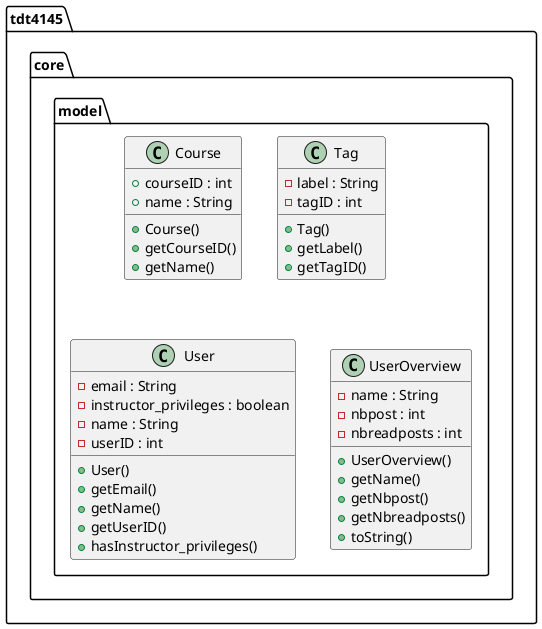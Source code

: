 @startuml
  namespace tdt4145.core.model {
    class tdt4145.core.model.Course {
        + courseID : int
        + name : String
        + Course()
        + getCourseID()
        + getName()
    }
  }
  

  namespace tdt4145.core.model {
    class tdt4145.core.model.Tag {
        - label : String
        - tagID : int
        + Tag()
        + getLabel()
        + getTagID()
    }
  }
  

  namespace tdt4145.core.model {
    class tdt4145.core.model.User {
        - email : String
        - instructor_privileges : boolean
        - name : String
        - userID : int
        + User()
        + getEmail()
        + getName()
        + getUserID()
        + hasInstructor_privileges()
    }
  }
  

  namespace tdt4145.core.model {
    class tdt4145.core.model.UserOverview {
        - name : String
        - nbpost : int
        - nbreadposts : int
        + UserOverview()
        + getName()
        + getNbpost()
        + getNbreadposts()
        + toString()
    }
  }
@enduml
